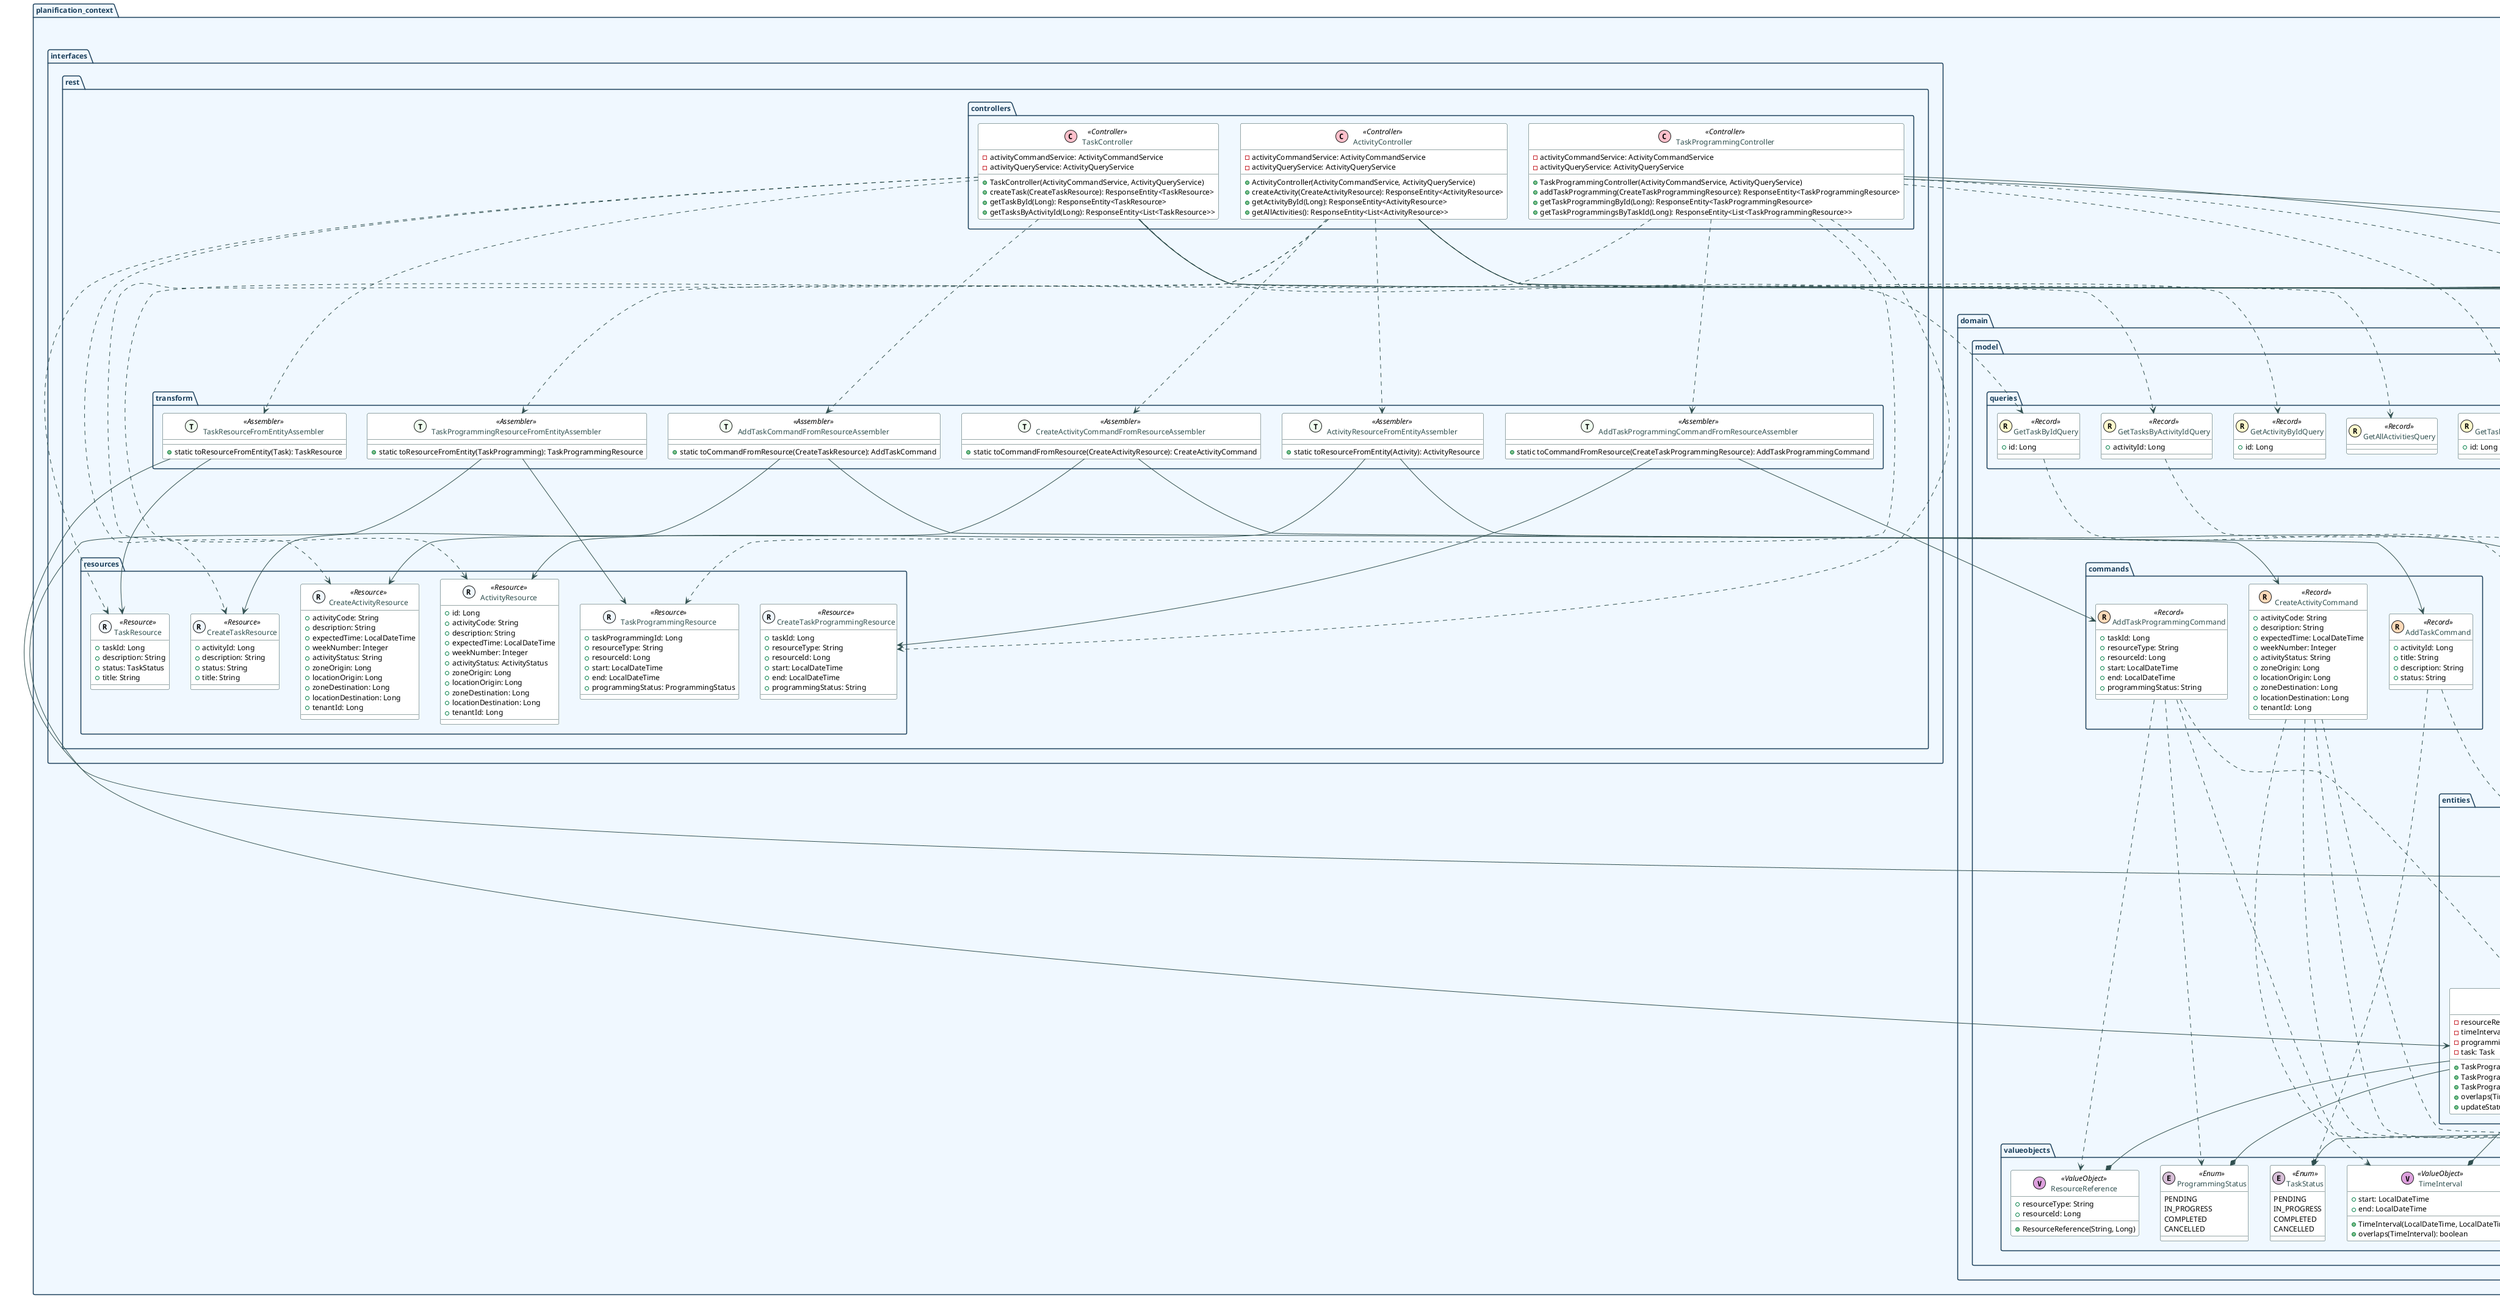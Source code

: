 @startuml
!define DARKBLUE #F0F8FF
!define LIGHTBLUE #E0F2F7
!define GREEN #E6FFE6
!define ORANGE #FFFAF0
!define GREY #F5F5F5
!define RED #FFEEEE
!define PURPLE #E6E6FA
!define TEAL #E0FFFF

skinparam defaultFontName "Arial"
skinparam defaultFontSize 12
skinparam class {
    BackgroundColor White
    ArrowColor #2F4F4F
    BorderColor #2F4F4F
    FontColor #2F4F4F
}
skinparam package {
    BackgroundColor DARKBLUE
    BorderColor #1C405B
    FontColor #1C405B
}
skinparam stereotype {
    FontColor #6A5ACD
}

package "planification_context" {

    package "application" {
        package "internal" {
            package "commandservices" {
                class ActivityCommandServiceImpl <<(S, #ADD8E6) Service>> {
                    - activityRepository: ActivityRepository
                    - taskRepository: TaskRepository
                    - taskProgrammingRepository: TaskProgrammingRepository
                    + ActivityCommandServiceImpl(ActivityRepository, TaskRepository, TaskProgrammingRepository)
                    + handle(CreateActivityCommand): Long
                    + handle(AddTaskCommand): Long
                    + handle(AddTaskProgrammingCommand): Long
                }
            }
            package "queryservices" {
                class ActivityQueryServiceImpl <<(S, #ADD8E6) Service>> {
                    - activityRepository: ActivityRepository
                    - taskRepository: TaskRepository
                    - taskProgrammingRepository: TaskProgrammingRepository
                    + ActivityQueryServiceImpl(ActivityRepository, TaskRepository, TaskProgrammingRepository)
                    + handle(GetActivityByIdQuery): Optional<Activity>
                    + handle(GetAllActivitiesQuery): List<Activity>
                    + handle(GetTaskByIdQuery): Optional<Task>
                    + handle(GetTasksByActivityIdQuery): List<Task>
                    + handle(GetTaskProgrammingByIdQuery): Optional<TaskProgramming>
                    + handle(GetTaskProgrammingsByTaskIdQuery): List<TaskProgramming>
                }
            }
        }
    }

    package "domain" {
        package "model" {
            package "aggregates" {
                class Activity <<(A, #B0E0E6) AggregateRoot>> {
                    - activityCode: ActicityCode <<Embedded>>
                    - description: String
                    - expectedTime: LocalDateTime
                    - weekNumber: Integer
                    - activityStatus: ActivityStatus <<Embedded>>
                    - origin: LocationRef <<Embedded>>
                    - destination: LocationRef <<Embedded>>
                    - tenantId: TenantId <<Embedded>>
                    - tasks: List<Task>
                    + Activity(String, String, LocalDateTime, Integer, String, Long, Long, Long, Long, Long)
                    + Activity()
                    + Activity(CreateActivityCommand)
                    + addTask(Task)
                }
            }
            package "commands" {
                class AddTaskCommand <<(R, #FFDAB9) Record>> {
                    + activityId: Long
                    + title: String
                    + description: String
                    + status: String
                }
                class AddTaskProgrammingCommand <<(R, #FFDAB9) Record>> {
                    + taskId: Long
                    + resourceType: String
                    + resourceId: Long
                    + start: LocalDateTime
                    + end: LocalDateTime
                    + programmingStatus: String
                }
                class CreateActivityCommand <<(R, #FFDAB9) Record>> {
                    + activityCode: String
                    + description: String
                    + expectedTime: LocalDateTime
                    + weekNumber: Integer
                    + activityStatus: String
                    + zoneOrigin: Long
                    + locationOrigin: Long
                    + zoneDestination: Long
                    + locationDestination: Long
                    + tenantId: Long
                }
            }
            package "entities" {
                class TaskProgramming <<(E, #90EE90) Entity>> {
                    - resourceReference: ResourceReference <<Embedded>>
                    - timeInterval: TimeInterval <<Embedded>>
                    - programmingStatus: ProgrammingStatus <<Embedded>>
                    - task: Task
                    + TaskProgramming(String, Long, LocalDateTime, LocalDateTime, String)
                    + TaskProgramming()
                    + TaskProgramming(AddTaskProgrammingCommand)
                    + overlaps(TimeInterval): boolean
                    + updateStatus(ProgrammingStatus)
                }
                class Task <<(E, #90EE90) Entity>> {
                    - title: String
                    - description: String
                    - activity: Activity
                    - status: TaskStatus <<Embedded>>
                    - taskProgrammings: List<TaskProgramming>
                    + Task()
                    + Task(String, String, String)
                    + Task(AddTaskCommand)
                    + addProgramming(TaskProgramming)
                }
            }
            package "queries" {
                class GetActivityByIdQuery <<(R, #FFFACD) Record>> {
                    + id: Long
                }
                class GetAllActivitiesQuery <<(R, #FFFACD) Record>> {
                }
                class GetTaskByIdQuery <<(R, #FFFACD) Record>> {
                    + id: Long
                }
                class GetTaskProgrammingByIdQuery <<(R, #FFFACD) Record>> {
                    + id: Long
                }
                class GetTaskProgrammingsByTaskIdQuery <<(R, #FFFACD) Record>> {
                    + taskId: Long
                }
                class GetTasksByActivityIdQuery <<(R, #FFFACD) Record>> {
                    + activityId: Long
                }
            }
            package "valueobjects" {
                class ActicityCode <<(V, #DDA0DD) ValueObject>> {
                    + code: String
                }
                enum ActivityStatus <<(E, #D8BFD8) Enum>> {
                    PLANNED
                    IN_PROGRESS
                    COMPLETED
                    CANCELLED
                }
                class LocationRef <<(V, #DDA0DD) ValueObject>> {
                    + zoneId: Long
                    + locationId: Long
                }
                enum ProgrammingStatus <<(E, #D8BFD8) Enum>> {
                    PENDING
                    IN_PROGRESS
                    COMPLETED
                    CANCELLED
                }
                enum TaskStatus <<(E, #D8BFD8) Enum>> {
                    PENDING
                    IN_PROGRESS
                    COMPLETED
                    CANCELLED
                }
                class TenantId <<(V, #DDA0DD) ValueObject>> {
                    + value: Long
                    + TenantId(Long)
                }
                class ResourceReference <<(V, #DDA0DD) ValueObject>> {
                    + resourceType: String
                    + resourceId: Long
                    + ResourceReference(String, Long)
                }
                class TimeInterval <<(V, #DDA0DD) ValueObject>> {
                    + start: LocalDateTime
                    + end: LocalDateTime
                    + TimeInterval(LocalDateTime, LocalDateTime)
                    + overlaps(TimeInterval): boolean
                }
            }
            package "services" {
                interface ActivityCommandService <<(I, #CCCCFF) Interface>> {
                    + handle(CreateActivityCommand): Long
                    + handle(AddTaskCommand): Long
                    + handle(AddTaskProgrammingCommand): Long
                }
                interface ActivityQueryService <<(I, #CCCCFF) Interface>> {
                    + handle(GetActivityByIdQuery): Optional<Activity>
                    + handle(GetAllActivitiesQuery): List<Activity>
                    + handle(GetTaskByIdQuery): Optional<Task>
                    + handle(GetTasksByActivityIdQuery): List<Task>
                    + handle(GetTaskProgrammingByIdQuery): Optional<TaskProgramming>
                    + handle(GetTaskProgrammingsByTaskIdQuery): List<TaskProgramming>
                }
            }
        }
    }

    package "infrastructure" {
        package "persistence" {
            package "jpa" {
                package "repositories" {
                    interface ActivityRepository <<(R, #D3D3D3) Repository>> {
                        + existsByActivityCode(ActicityCode): boolean
                        + findById(Long): Optional<Activity>
                        + save(Activity): Activity
                    }
                    interface TaskProgrammingRepository <<(R, #D3D3D3) Repository>> {
                        + findByTaskId(Long): List<TaskProgramming>
                        + findById(Long): Optional<TaskProgramming>
                        + save(TaskProgramming): TaskProgramming
                    }
                    interface TaskRepository <<(R, #D3D3D3) Repository>> {
                        + existsByTitle(String): boolean
                        + findByActivityId(Long): List<Task>
                        + findById(Long): Optional<Task>
                        + save(Task): Task
                    }
                }
            }
        }
    }

    package "interfaces" {
        package "rest" {
            package "controllers" {
                class ActivityController <<(C, #FFC0CB) Controller>> {
                    - activityCommandService: ActivityCommandService
                    - activityQueryService: ActivityQueryService
                    + ActivityController(ActivityCommandService, ActivityQueryService)
                    + createActivity(CreateActivityResource): ResponseEntity<ActivityResource>
                    + getActivityById(Long): ResponseEntity<ActivityResource>
                    + getAllActivities(): ResponseEntity<List<ActivityResource>>
                }
                class TaskController <<(C, #FFC0CB) Controller>> {
                    - activityCommandService: ActivityCommandService
                    - activityQueryService: ActivityQueryService
                    + TaskController(ActivityCommandService, ActivityQueryService)
                    + createTask(CreateTaskResource): ResponseEntity<TaskResource>
                    + getTaskById(Long): ResponseEntity<TaskResource>
                    + getTasksByActivityId(Long): ResponseEntity<List<TaskResource>>
                }
                class TaskProgrammingController <<(C, #FFC0CB) Controller>> {
                    - activityCommandService: ActivityCommandService
                    - activityQueryService: ActivityQueryService
                    + TaskProgrammingController(ActivityCommandService, ActivityQueryService)
                    + addTaskProgramming(CreateTaskProgrammingResource): ResponseEntity<TaskProgrammingResource>
                    + getTaskProgrammingById(Long): ResponseEntity<TaskProgrammingResource>
                    + getTaskProgrammingsByTaskId(Long): ResponseEntity<List<TaskProgrammingResource>>
                }
            }
            package "resources" {
                class ActivityResource <<(R, #F0F8FF) Resource>> {
                    + id: Long
                    + activityCode: String
                    + description: String
                    + expectedTime: LocalDateTime
                    + weekNumber: Integer
                    + activityStatus: ActivityStatus
                    + zoneOrigin: Long
                    + locationOrigin: Long
                    + zoneDestination: Long
                    + locationDestination: Long
                    + tenantId: Long
                }
                class CreateActivityResource <<(R, #F0F8FF) Resource>> {
                    + activityCode: String
                    + description: String
                    + expectedTime: LocalDateTime
                    + weekNumber: Integer
                    + activityStatus: String
                    + zoneOrigin: Long
                    + locationOrigin: Long
                    + zoneDestination: Long
                    + locationDestination: Long
                    + tenantId: Long
                }
                class CreateTaskProgrammingResource <<(R, #F0F8FF) Resource>> {
                    + taskId: Long
                    + resourceType: String
                    + resourceId: Long
                    + start: LocalDateTime
                    + end: LocalDateTime
                    + programmingStatus: String
                }
                class CreateTaskResource <<(R, #F0F8FF) Resource>> {
                    + activityId: Long
                    + description: String
                    + status: String
                    + title: String
                }
                class TaskProgrammingResource <<(R, #F0F8FF) Resource>> {
                    + taskProgrammingId: Long
                    + resourceType: String
                    + resourceId: Long
                    + start: LocalDateTime
                    + end: LocalDateTime
                    + programmingStatus: ProgrammingStatus
                }
                class TaskResource <<(R, #F0F8FF) Resource>> {
                    + taskId: Long
                    + description: String
                    + status: TaskStatus
                    + title: String
                }
            }
            package "transform" {
                class ActivityResourceFromEntityAssembler <<(T, #F0FFF0) Assembler>> {
                    + static toResourceFromEntity(Activity): ActivityResource
                }
                class AddTaskCommandFromResourceAssembler <<(T, #F0FFF0) Assembler>> {
                    + static toCommandFromResource(CreateTaskResource): AddTaskCommand
                }
                class AddTaskProgrammingCommandFromResourceAssembler <<(T, #F0FFF0) Assembler>> {
                    + static toCommandFromResource(CreateTaskProgrammingResource): AddTaskProgrammingCommand
                }
                class CreateActivityCommandFromResourceAssembler <<(T, #F0FFF0) Assembler>> {
                    + static toCommandFromResource(CreateActivityResource): CreateActivityCommand
                }
                class TaskProgrammingResourceFromEntityAssembler <<(T, #F0FFF0) Assembler>> {
                    + static toResourceFromEntity(TaskProgramming): TaskProgrammingResource
                }
                class TaskResourceFromEntityAssembler <<(T, #F0FFF0) Assembler>> {
                    + static toResourceFromEntity(Task): TaskResource
                }
            }
        }
    }
}

abstract class AuditableAbstractAggregateRoot<T> {
    + getId(): Long
}





ActivityCommandServiceImpl ..|> ActivityCommandService
ActivityQueryServiceImpl ..|> ActivityQueryService

ActivityCommandServiceImpl --> ActivityRepository
ActivityCommandServiceImpl --> TaskRepository
ActivityCommandServiceImpl --> TaskProgrammingRepository
ActivityQueryServiceImpl --> ActivityRepository
ActivityQueryServiceImpl --> TaskRepository
ActivityQueryServiceImpl --> TaskProgrammingRepository

Activity --* ActicityCode
Activity --* ActivityStatus
Activity --* LocationRef
Activity --* TenantId
TaskProgramming --* ResourceReference
TaskProgramming --* TimeInterval
TaskProgramming --* ProgrammingStatus
Task --* TaskStatus

Activity "1" --o "0..*" Task : tasks >
Task "1" --o "0..*" TaskProgramming : taskProgrammings >

CreateActivityCommand ..> ActicityCode
CreateActivityCommand ..> LocationRef
CreateActivityCommand ..> TenantId
CreateActivityCommand ..> ActivityStatus
AddTaskCommand ..> TaskStatus
AddTaskCommand ..> Task
AddTaskProgrammingCommand ..> ResourceReference
AddTaskProgrammingCommand ..> TimeInterval
AddTaskProgrammingCommand ..> ProgrammingStatus
AddTaskProgrammingCommand ..> TaskProgramming
GetTaskByIdQuery ..> Task
GetTaskProgrammingByIdQuery ..> TaskProgramming
GetTasksByActivityIdQuery ..> Activity
GetTaskProgrammingsByTaskIdQuery ..> Task

ActivityRepository ..> Activity
TaskRepository ..> Task
TaskProgrammingRepository ..> TaskProgramming

Activity --|> AuditableAbstractAggregateRoot
Task --|> AuditableModel
TaskProgramming --|> AuditableModel

ActivityController --> ActivityCommandService
ActivityController --> ActivityQueryService
TaskController --> ActivityCommandService
TaskController --> ActivityQueryService
TaskProgrammingController --> ActivityCommandService
TaskProgrammingController --> ActivityQueryService

ActivityController ..> CreateActivityResource
ActivityController ..> ActivityResource
ActivityController ..> CreateActivityCommandFromResourceAssembler
ActivityController ..> ActivityResourceFromEntityAssembler
ActivityController ..> GetActivityByIdQuery
ActivityController ..> GetAllActivitiesQuery

TaskController ..> CreateTaskResource
TaskController ..> TaskResource
TaskController ..> AddTaskCommandFromResourceAssembler
TaskController ..> TaskResourceFromEntityAssembler
TaskController ..> GetTaskByIdQuery
TaskController ..> GetTasksByActivityIdQuery

TaskProgrammingController ..> CreateTaskProgrammingResource
TaskProgrammingController ..> TaskProgrammingResource
TaskProgrammingController ..> AddTaskProgrammingCommandFromResourceAssembler
TaskProgrammingController ..> TaskProgrammingResourceFromEntityAssembler
TaskProgrammingController ..> GetTaskProgrammingByIdQuery
TaskProgrammingController ..> GetTaskProgrammingsByTaskIdQuery

CreateActivityCommandFromResourceAssembler --> CreateActivityResource
CreateActivityCommandFromResourceAssembler --> CreateActivityCommand
ActivityResourceFromEntityAssembler --> Activity
ActivityResourceFromEntityAssembler --> ActivityResource
AddTaskCommandFromResourceAssembler --> CreateTaskResource
AddTaskCommandFromResourceAssembler --> AddTaskCommand
TaskResourceFromEntityAssembler --> Task
TaskResourceFromEntityAssembler --> TaskResource
AddTaskProgrammingCommandFromResourceAssembler --> CreateTaskProgrammingResource
AddTaskProgrammingCommandFromResourceAssembler --> AddTaskProgrammingCommand
TaskProgrammingResourceFromEntityAssembler --> TaskProgramming
TaskProgrammingResourceFromEntityAssembler --> TaskProgrammingResource

@enduml
